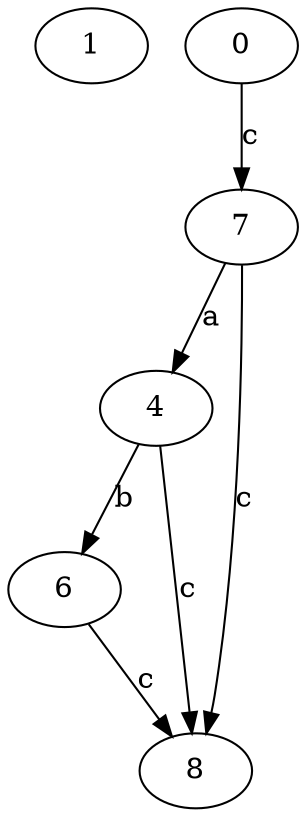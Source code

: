 strict digraph  {
1;
0;
4;
6;
7;
8;
0 -> 7  [label=c];
4 -> 6  [label=b];
4 -> 8  [label=c];
6 -> 8  [label=c];
7 -> 4  [label=a];
7 -> 8  [label=c];
}
